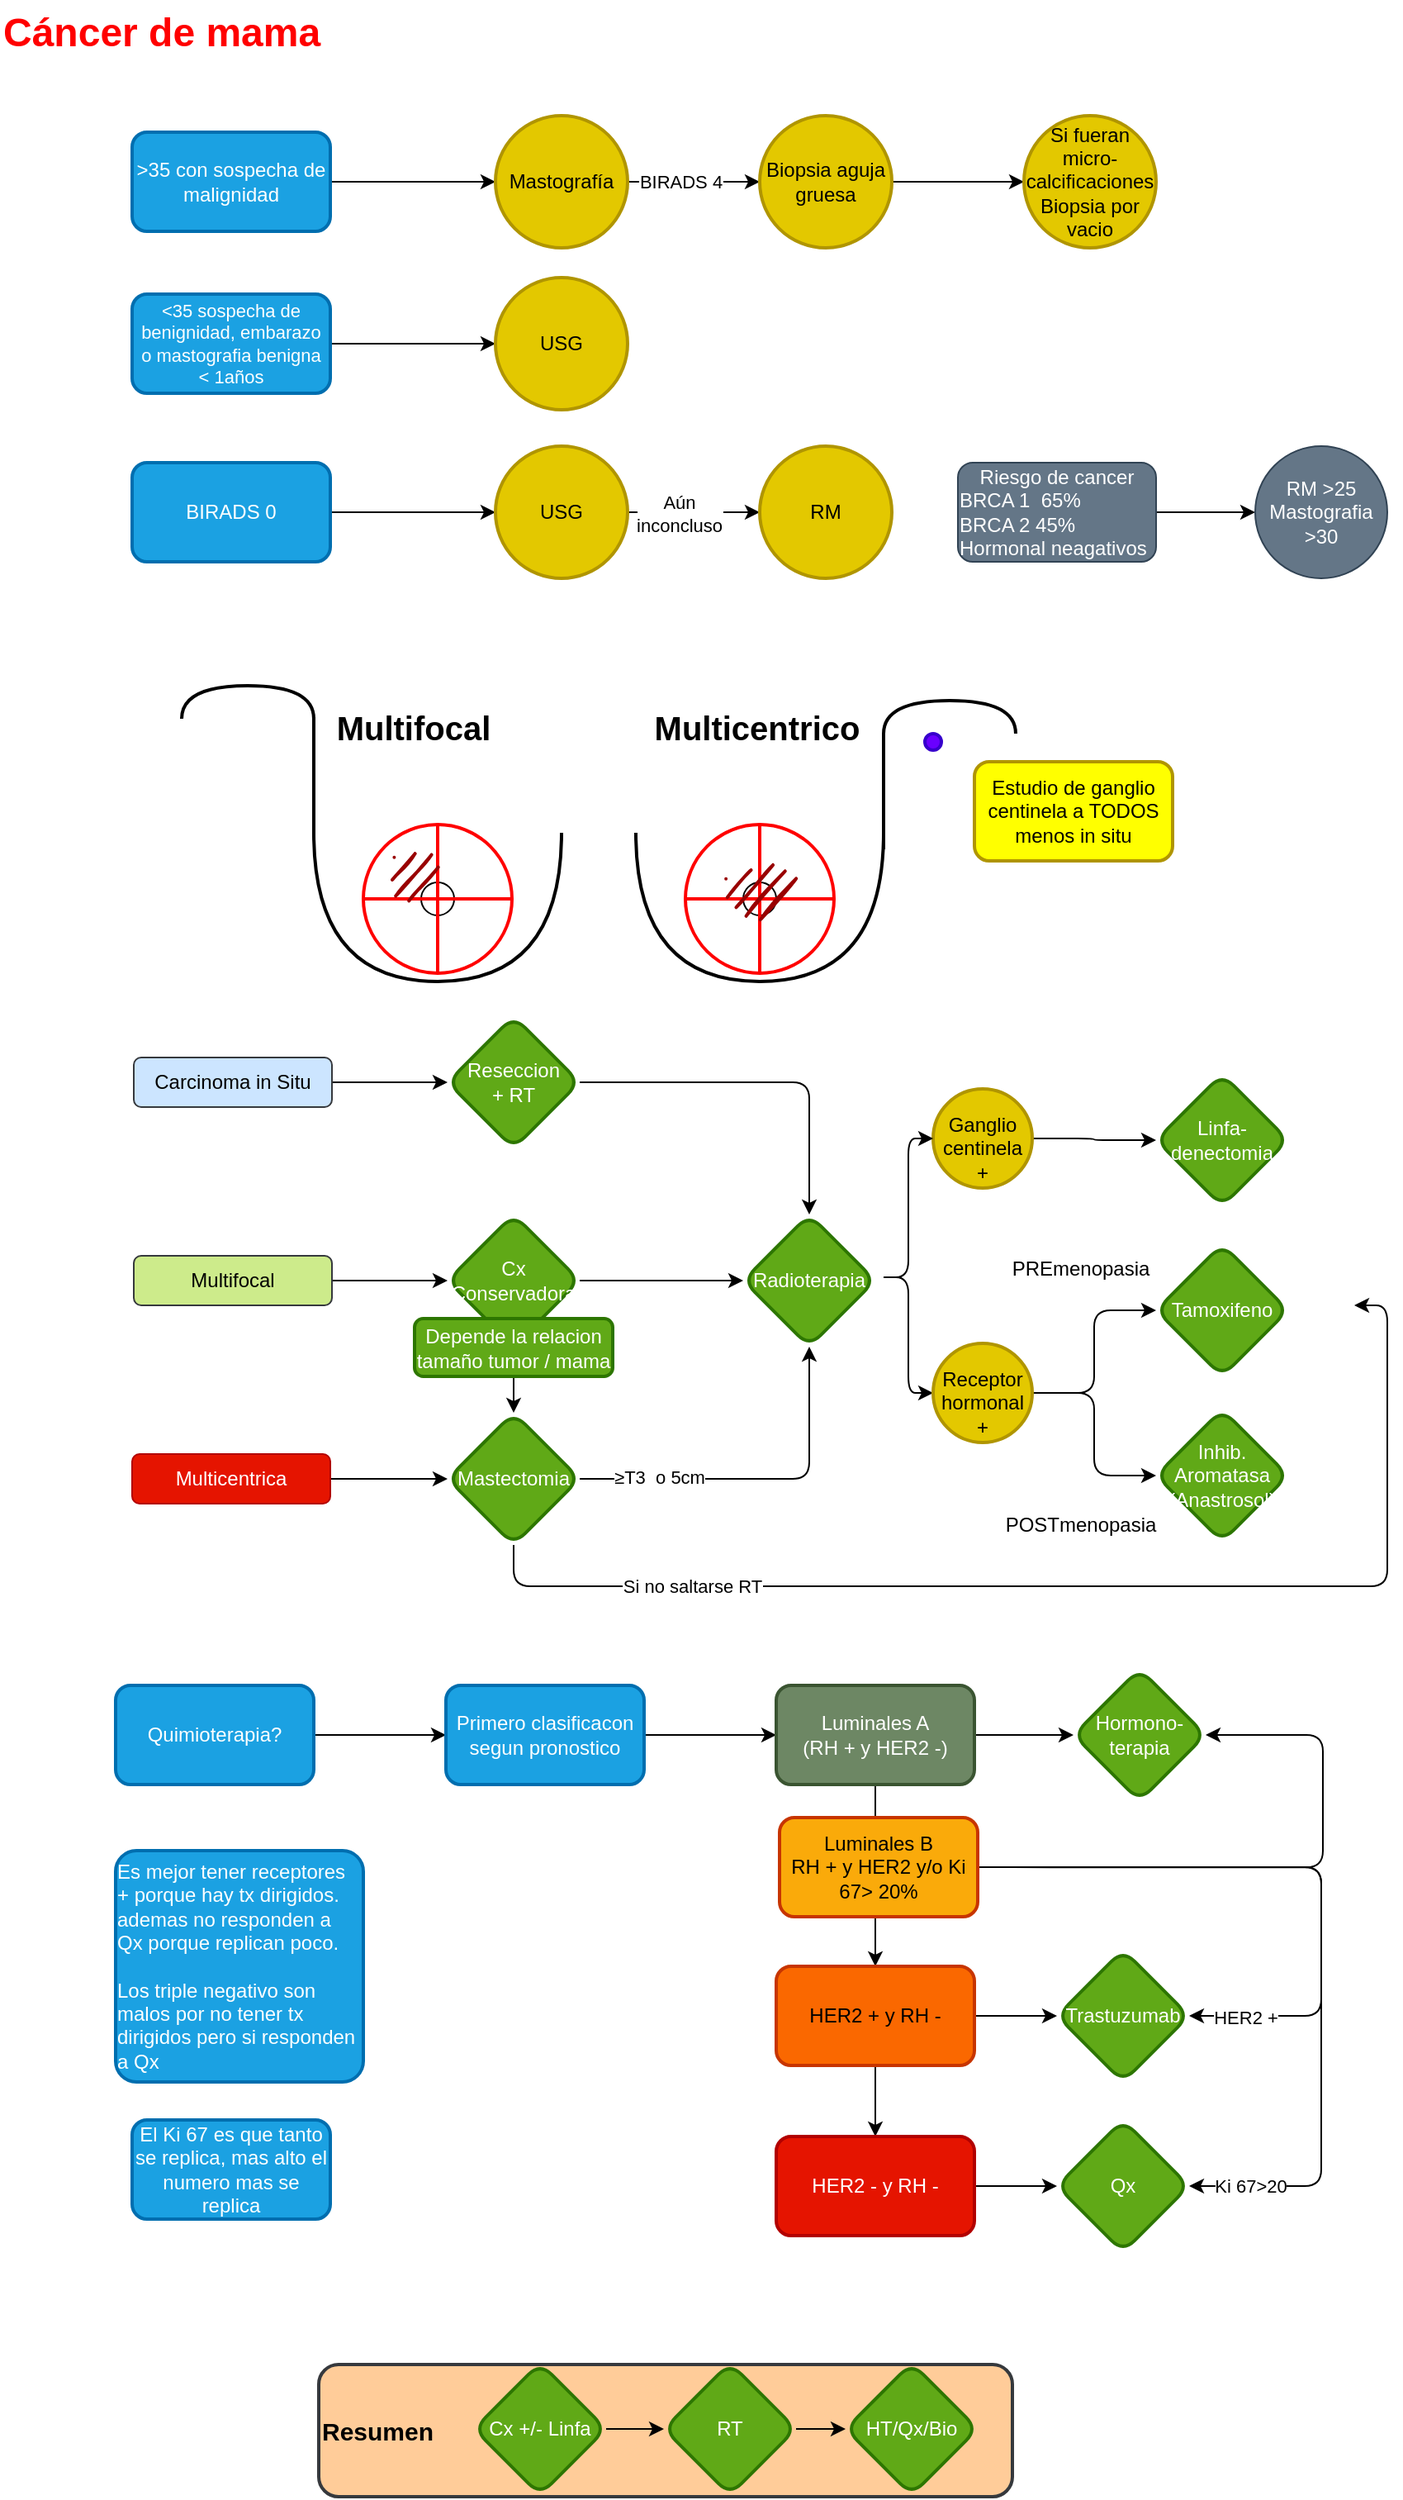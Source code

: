 <mxfile version="21.5.0" type="github">
  <diagram name="Página-1" id="x1ECHJm3GgScoIIS8FfD">
    <mxGraphModel dx="1158" dy="745" grid="1" gridSize="10" guides="1" tooltips="1" connect="1" arrows="1" fold="1" page="1" pageScale="1" pageWidth="850" pageHeight="1100" math="0" shadow="0">
      <root>
        <mxCell id="0" />
        <mxCell id="1" parent="0" />
        <mxCell id="3IjL7LeWgJH9LYlmYb9x-1" value="Cáncer de mama" style="text;strokeColor=none;fillColor=none;html=1;fontSize=24;fontStyle=1;verticalAlign=middle;align=left;fontColor=#FF0000;" vertex="1" parent="1">
          <mxGeometry width="160" height="40" as="geometry" />
        </mxCell>
        <mxCell id="3IjL7LeWgJH9LYlmYb9x-4" value="" style="edgeStyle=orthogonalEdgeStyle;rounded=0;orthogonalLoop=1;jettySize=auto;html=1;" edge="1" parent="1" source="3IjL7LeWgJH9LYlmYb9x-2" target="3IjL7LeWgJH9LYlmYb9x-3">
          <mxGeometry relative="1" as="geometry" />
        </mxCell>
        <mxCell id="3IjL7LeWgJH9LYlmYb9x-2" value="&amp;gt;35 con sospecha de malignidad" style="rounded=1;whiteSpace=wrap;html=1;fillColor=#1ba1e2;fontColor=#ffffff;strokeColor=#006EAF;strokeWidth=2;" vertex="1" parent="1">
          <mxGeometry x="80" y="80" width="120" height="60" as="geometry" />
        </mxCell>
        <mxCell id="3IjL7LeWgJH9LYlmYb9x-6" value="" style="edgeStyle=orthogonalEdgeStyle;rounded=0;orthogonalLoop=1;jettySize=auto;html=1;" edge="1" parent="1" source="3IjL7LeWgJH9LYlmYb9x-3" target="3IjL7LeWgJH9LYlmYb9x-5">
          <mxGeometry relative="1" as="geometry" />
        </mxCell>
        <mxCell id="3IjL7LeWgJH9LYlmYb9x-7" value="BIRADS 4" style="edgeLabel;html=1;align=center;verticalAlign=middle;resizable=0;points=[];" vertex="1" connectable="0" parent="3IjL7LeWgJH9LYlmYb9x-6">
          <mxGeometry x="-0.2" relative="1" as="geometry">
            <mxPoint as="offset" />
          </mxGeometry>
        </mxCell>
        <mxCell id="3IjL7LeWgJH9LYlmYb9x-3" value="Mastografía" style="ellipse;whiteSpace=wrap;html=1;rounded=1;fillColor=#e3c800;fontColor=#000000;strokeColor=#B09500;strokeWidth=2;" vertex="1" parent="1">
          <mxGeometry x="300" y="70" width="80" height="80" as="geometry" />
        </mxCell>
        <mxCell id="3IjL7LeWgJH9LYlmYb9x-47" value="" style="edgeStyle=orthogonalEdgeStyle;rounded=0;orthogonalLoop=1;jettySize=auto;html=1;" edge="1" parent="1" source="3IjL7LeWgJH9LYlmYb9x-5" target="3IjL7LeWgJH9LYlmYb9x-46">
          <mxGeometry relative="1" as="geometry" />
        </mxCell>
        <mxCell id="3IjL7LeWgJH9LYlmYb9x-5" value="Biopsia aguja gruesa" style="ellipse;whiteSpace=wrap;html=1;rounded=1;fillColor=#e3c800;fontColor=#000000;strokeColor=#B09500;strokeWidth=2;" vertex="1" parent="1">
          <mxGeometry x="460" y="70" width="80" height="80" as="geometry" />
        </mxCell>
        <mxCell id="3IjL7LeWgJH9LYlmYb9x-11" value="" style="edgeStyle=orthogonalEdgeStyle;rounded=0;orthogonalLoop=1;jettySize=auto;html=1;" edge="1" parent="1" source="3IjL7LeWgJH9LYlmYb9x-8" target="3IjL7LeWgJH9LYlmYb9x-10">
          <mxGeometry relative="1" as="geometry" />
        </mxCell>
        <mxCell id="3IjL7LeWgJH9LYlmYb9x-8" value="&amp;lt;35 sospecha de benignidad, embarazo o mastografia benigna &amp;lt; 1años" style="whiteSpace=wrap;html=1;rounded=1;fontSize=11;fillColor=#1ba1e2;fontColor=#ffffff;strokeColor=#006EAF;strokeWidth=2;" vertex="1" parent="1">
          <mxGeometry x="80" y="178" width="120" height="60" as="geometry" />
        </mxCell>
        <mxCell id="3IjL7LeWgJH9LYlmYb9x-10" value="USG" style="ellipse;whiteSpace=wrap;html=1;rounded=1;fillColor=#e3c800;fontColor=#000000;strokeColor=#B09500;strokeWidth=2;" vertex="1" parent="1">
          <mxGeometry x="300" y="168" width="80" height="80" as="geometry" />
        </mxCell>
        <mxCell id="3IjL7LeWgJH9LYlmYb9x-12" value="" style="edgeStyle=orthogonalEdgeStyle;rounded=0;orthogonalLoop=1;jettySize=auto;html=1;" edge="1" parent="1" source="3IjL7LeWgJH9LYlmYb9x-13" target="3IjL7LeWgJH9LYlmYb9x-14">
          <mxGeometry relative="1" as="geometry" />
        </mxCell>
        <mxCell id="3IjL7LeWgJH9LYlmYb9x-13" value="BIRADS 0" style="whiteSpace=wrap;html=1;rounded=1;fillColor=#1ba1e2;fontColor=#ffffff;strokeColor=#006EAF;strokeWidth=2;" vertex="1" parent="1">
          <mxGeometry x="80" y="280" width="120" height="60" as="geometry" />
        </mxCell>
        <mxCell id="3IjL7LeWgJH9LYlmYb9x-16" value="" style="edgeStyle=orthogonalEdgeStyle;rounded=0;orthogonalLoop=1;jettySize=auto;html=1;" edge="1" parent="1" source="3IjL7LeWgJH9LYlmYb9x-14" target="3IjL7LeWgJH9LYlmYb9x-15">
          <mxGeometry relative="1" as="geometry" />
        </mxCell>
        <mxCell id="3IjL7LeWgJH9LYlmYb9x-17" value="Aún &lt;br&gt;inconcluso" style="edgeLabel;html=1;align=center;verticalAlign=middle;resizable=0;points=[];" vertex="1" connectable="0" parent="3IjL7LeWgJH9LYlmYb9x-16">
          <mxGeometry x="-0.225" y="-1" relative="1" as="geometry">
            <mxPoint as="offset" />
          </mxGeometry>
        </mxCell>
        <mxCell id="3IjL7LeWgJH9LYlmYb9x-14" value="USG" style="ellipse;whiteSpace=wrap;html=1;rounded=1;fillColor=#e3c800;fontColor=#000000;strokeColor=#B09500;strokeWidth=2;" vertex="1" parent="1">
          <mxGeometry x="300" y="270" width="80" height="80" as="geometry" />
        </mxCell>
        <mxCell id="3IjL7LeWgJH9LYlmYb9x-15" value="RM" style="ellipse;whiteSpace=wrap;html=1;rounded=1;fillColor=#e3c800;fontColor=#000000;strokeColor=#B09500;strokeWidth=2;" vertex="1" parent="1">
          <mxGeometry x="460" y="270" width="80" height="80" as="geometry" />
        </mxCell>
        <mxCell id="3IjL7LeWgJH9LYlmYb9x-117" value="" style="edgeStyle=orthogonalEdgeStyle;rounded=0;orthogonalLoop=1;jettySize=auto;html=1;" edge="1" parent="1" source="3IjL7LeWgJH9LYlmYb9x-18" target="3IjL7LeWgJH9LYlmYb9x-116">
          <mxGeometry relative="1" as="geometry" />
        </mxCell>
        <mxCell id="3IjL7LeWgJH9LYlmYb9x-18" value="Riesgo de cancer&lt;br&gt;&lt;div align=&quot;left&quot;&gt;BRCA 1&amp;nbsp; 65%&lt;br&gt;BRCA 2 45%&amp;nbsp;&amp;nbsp;&amp;nbsp; Hormonal neagativos&lt;/div&gt;" style="rounded=1;whiteSpace=wrap;html=1;fillColor=#647687;fontColor=#ffffff;strokeColor=#314354;" vertex="1" parent="1">
          <mxGeometry x="580" y="280" width="120" height="60" as="geometry" />
        </mxCell>
        <mxCell id="3IjL7LeWgJH9LYlmYb9x-50" value="" style="edgeStyle=orthogonalEdgeStyle;rounded=0;orthogonalLoop=1;jettySize=auto;html=1;" edge="1" parent="1" source="3IjL7LeWgJH9LYlmYb9x-22" target="3IjL7LeWgJH9LYlmYb9x-49">
          <mxGeometry relative="1" as="geometry" />
        </mxCell>
        <mxCell id="3IjL7LeWgJH9LYlmYb9x-22" value="Carcinoma in Situ" style="rounded=1;whiteSpace=wrap;html=1;fillColor=#cce5ff;strokeColor=#36393d;" vertex="1" parent="1">
          <mxGeometry x="81" y="640" width="120" height="30" as="geometry" />
        </mxCell>
        <mxCell id="3IjL7LeWgJH9LYlmYb9x-23" value="" style="shape=requiredInterface;html=1;verticalLabelPosition=bottom;sketch=0;direction=south;strokeWidth=2;" vertex="1" parent="1">
          <mxGeometry x="190" y="504" width="150" height="90" as="geometry" />
        </mxCell>
        <mxCell id="3IjL7LeWgJH9LYlmYb9x-24" value="" style="shape=requiredInterface;html=1;verticalLabelPosition=bottom;sketch=0;direction=north;strokeWidth=2;" vertex="1" parent="1">
          <mxGeometry x="110" y="415" width="80" height="20" as="geometry" />
        </mxCell>
        <mxCell id="3IjL7LeWgJH9LYlmYb9x-26" value="" style="endArrow=none;html=1;rounded=0;strokeWidth=2;" edge="1" parent="1">
          <mxGeometry width="50" height="50" relative="1" as="geometry">
            <mxPoint x="190" y="504" as="sourcePoint" />
            <mxPoint x="190" y="434" as="targetPoint" />
          </mxGeometry>
        </mxCell>
        <mxCell id="3IjL7LeWgJH9LYlmYb9x-31" value="" style="ellipse;whiteSpace=wrap;html=1;aspect=fixed;" vertex="1" parent="1">
          <mxGeometry x="255" y="534" width="20" height="20" as="geometry" />
        </mxCell>
        <mxCell id="3IjL7LeWgJH9LYlmYb9x-32" value="" style="shape=orEllipse;perimeter=ellipsePerimeter;whiteSpace=wrap;html=1;backgroundOutline=1;fillColor=none;strokeWidth=2;strokeColor=#FF0000;" vertex="1" parent="1">
          <mxGeometry x="220" y="499" width="90" height="90" as="geometry" />
        </mxCell>
        <mxCell id="3IjL7LeWgJH9LYlmYb9x-33" value="" style="shape=requiredInterface;html=1;verticalLabelPosition=bottom;sketch=0;direction=south;strokeWidth=2;" vertex="1" parent="1">
          <mxGeometry x="385" y="504" width="150" height="90" as="geometry" />
        </mxCell>
        <mxCell id="3IjL7LeWgJH9LYlmYb9x-34" value="" style="shape=requiredInterface;html=1;verticalLabelPosition=bottom;sketch=0;direction=north;strokeWidth=2;" vertex="1" parent="1">
          <mxGeometry x="535" y="424" width="80" height="20" as="geometry" />
        </mxCell>
        <mxCell id="3IjL7LeWgJH9LYlmYb9x-35" value="" style="endArrow=none;html=1;rounded=0;strokeWidth=2;" edge="1" parent="1">
          <mxGeometry width="50" height="50" relative="1" as="geometry">
            <mxPoint x="535" y="514" as="sourcePoint" />
            <mxPoint x="535" y="444" as="targetPoint" />
          </mxGeometry>
        </mxCell>
        <mxCell id="3IjL7LeWgJH9LYlmYb9x-36" value="" style="ellipse;whiteSpace=wrap;html=1;aspect=fixed;" vertex="1" parent="1">
          <mxGeometry x="450" y="534" width="20" height="20" as="geometry" />
        </mxCell>
        <mxCell id="3IjL7LeWgJH9LYlmYb9x-37" value="" style="shape=orEllipse;perimeter=ellipsePerimeter;whiteSpace=wrap;html=1;backgroundOutline=1;fillColor=none;strokeWidth=2;strokeColor=#FF0000;" vertex="1" parent="1">
          <mxGeometry x="415" y="499" width="90" height="90" as="geometry" />
        </mxCell>
        <mxCell id="3IjL7LeWgJH9LYlmYb9x-43" value="" style="ellipse;whiteSpace=wrap;html=1;aspect=fixed;fillColor=#6a00ff;strokeColor=#3700CC;fontColor=#ffffff;strokeWidth=2;" vertex="1" parent="1">
          <mxGeometry x="560" y="444" width="10" height="10" as="geometry" />
        </mxCell>
        <mxCell id="3IjL7LeWgJH9LYlmYb9x-44" value="Multifocal" style="text;strokeColor=none;fillColor=none;html=1;fontSize=20;fontStyle=1;verticalAlign=middle;align=center;" vertex="1" parent="1">
          <mxGeometry x="200" y="420" width="100" height="40" as="geometry" />
        </mxCell>
        <mxCell id="3IjL7LeWgJH9LYlmYb9x-45" value="Multicentrico" style="text;strokeColor=none;fillColor=none;html=1;fontSize=20;fontStyle=1;verticalAlign=middle;align=center;" vertex="1" parent="1">
          <mxGeometry x="408" y="420" width="100" height="40" as="geometry" />
        </mxCell>
        <mxCell id="3IjL7LeWgJH9LYlmYb9x-46" value="Si fueran micro-calcificaciones Biopsia por vacio" style="ellipse;whiteSpace=wrap;html=1;rounded=1;fillColor=#e3c800;fontColor=#000000;strokeColor=#B09500;strokeWidth=2;" vertex="1" parent="1">
          <mxGeometry x="620" y="70" width="80" height="80" as="geometry" />
        </mxCell>
        <mxCell id="3IjL7LeWgJH9LYlmYb9x-114" style="edgeStyle=orthogonalEdgeStyle;rounded=1;orthogonalLoop=1;jettySize=auto;html=1;" edge="1" parent="1" source="3IjL7LeWgJH9LYlmYb9x-49" target="3IjL7LeWgJH9LYlmYb9x-62">
          <mxGeometry relative="1" as="geometry" />
        </mxCell>
        <mxCell id="3IjL7LeWgJH9LYlmYb9x-49" value="Reseccion&lt;br&gt;+ RT" style="rhombus;whiteSpace=wrap;html=1;rounded=1;fillColor=#60a917;fontColor=#ffffff;strokeColor=#2D7600;strokeWidth=2;" vertex="1" parent="1">
          <mxGeometry x="271" y="615" width="80" height="80" as="geometry" />
        </mxCell>
        <mxCell id="3IjL7LeWgJH9LYlmYb9x-56" value="" style="edgeStyle=orthogonalEdgeStyle;rounded=0;orthogonalLoop=1;jettySize=auto;html=1;" edge="1" parent="1" source="3IjL7LeWgJH9LYlmYb9x-51" target="3IjL7LeWgJH9LYlmYb9x-55">
          <mxGeometry relative="1" as="geometry" />
        </mxCell>
        <mxCell id="3IjL7LeWgJH9LYlmYb9x-51" value="Multifocal" style="rounded=1;whiteSpace=wrap;html=1;fillColor=#cdeb8b;strokeColor=#36393d;" vertex="1" parent="1">
          <mxGeometry x="81" y="760" width="120" height="30" as="geometry" />
        </mxCell>
        <mxCell id="3IjL7LeWgJH9LYlmYb9x-52" value="" style="ellipse;whiteSpace=wrap;html=1;strokeWidth=0;fillWeight=2;hachureGap=8;fillColor=#990000;fillStyle=dots;sketch=1;strokeColor=none;" vertex="1" parent="1">
          <mxGeometry x="235" y="512" width="30" height="34" as="geometry" />
        </mxCell>
        <mxCell id="3IjL7LeWgJH9LYlmYb9x-53" value="" style="ellipse;whiteSpace=wrap;html=1;strokeWidth=0;fillWeight=2;hachureGap=8;fillColor=#990000;fillStyle=dots;sketch=1;strokeColor=none;" vertex="1" parent="1">
          <mxGeometry x="437.5" y="521" width="45" height="33" as="geometry" />
        </mxCell>
        <mxCell id="3IjL7LeWgJH9LYlmYb9x-54" value="Estudio de ganglio centinela a TODOS menos in situ" style="rounded=1;whiteSpace=wrap;html=1;fillColor=#FFFF00;fontColor=#000000;strokeColor=#B09500;strokeWidth=2;" vertex="1" parent="1">
          <mxGeometry x="590" y="461" width="120" height="60" as="geometry" />
        </mxCell>
        <mxCell id="3IjL7LeWgJH9LYlmYb9x-65" value="" style="orthogonalLoop=1;jettySize=auto;html=1;edgeStyle=elbowEdgeStyle;rounded=1;" edge="1" parent="1" source="3IjL7LeWgJH9LYlmYb9x-55" target="3IjL7LeWgJH9LYlmYb9x-62">
          <mxGeometry relative="1" as="geometry" />
        </mxCell>
        <mxCell id="3IjL7LeWgJH9LYlmYb9x-55" value="Cx Conservadora" style="rhombus;whiteSpace=wrap;html=1;rounded=1;fillColor=#60a917;fontColor=#ffffff;strokeColor=#2D7600;strokeWidth=2;" vertex="1" parent="1">
          <mxGeometry x="271" y="735" width="80" height="80" as="geometry" />
        </mxCell>
        <mxCell id="3IjL7LeWgJH9LYlmYb9x-57" value="" style="edgeStyle=orthogonalEdgeStyle;rounded=0;orthogonalLoop=1;jettySize=auto;html=1;" edge="1" parent="1" source="3IjL7LeWgJH9LYlmYb9x-58" target="3IjL7LeWgJH9LYlmYb9x-59">
          <mxGeometry relative="1" as="geometry" />
        </mxCell>
        <mxCell id="3IjL7LeWgJH9LYlmYb9x-58" value="Multicentrica" style="rounded=1;whiteSpace=wrap;html=1;fillColor=#e51400;fontColor=#ffffff;strokeColor=#B20000;" vertex="1" parent="1">
          <mxGeometry x="80" y="880" width="120" height="30" as="geometry" />
        </mxCell>
        <mxCell id="3IjL7LeWgJH9LYlmYb9x-63" value="" style="orthogonalLoop=1;jettySize=auto;html=1;edgeStyle=elbowEdgeStyle;rounded=1;entryX=0.5;entryY=1;entryDx=0;entryDy=0;" edge="1" parent="1" source="3IjL7LeWgJH9LYlmYb9x-59" target="3IjL7LeWgJH9LYlmYb9x-62">
          <mxGeometry relative="1" as="geometry">
            <Array as="points">
              <mxPoint x="490" y="895" />
            </Array>
          </mxGeometry>
        </mxCell>
        <mxCell id="3IjL7LeWgJH9LYlmYb9x-79" value="≥T3&amp;nbsp; o 5cm" style="edgeLabel;html=1;align=center;verticalAlign=middle;resizable=0;points=[];" vertex="1" connectable="0" parent="3IjL7LeWgJH9LYlmYb9x-63">
          <mxGeometry x="-0.581" y="-1" relative="1" as="geometry">
            <mxPoint x="2" y="-2" as="offset" />
          </mxGeometry>
        </mxCell>
        <mxCell id="3IjL7LeWgJH9LYlmYb9x-77" style="edgeStyle=orthogonalEdgeStyle;rounded=1;orthogonalLoop=1;jettySize=auto;html=1;" edge="1" parent="1" source="3IjL7LeWgJH9LYlmYb9x-59">
          <mxGeometry relative="1" as="geometry">
            <mxPoint x="820" y="790" as="targetPoint" />
            <Array as="points">
              <mxPoint x="311" y="960" />
              <mxPoint x="840" y="960" />
            </Array>
          </mxGeometry>
        </mxCell>
        <mxCell id="3IjL7LeWgJH9LYlmYb9x-80" value="Si no saltarse RT" style="edgeLabel;html=1;align=center;verticalAlign=middle;resizable=0;points=[];" vertex="1" connectable="0" parent="3IjL7LeWgJH9LYlmYb9x-77">
          <mxGeometry x="-0.64" y="-2" relative="1" as="geometry">
            <mxPoint x="-1" y="-2" as="offset" />
          </mxGeometry>
        </mxCell>
        <mxCell id="3IjL7LeWgJH9LYlmYb9x-59" value="Mastectomia" style="rhombus;whiteSpace=wrap;html=1;rounded=1;fillColor=#60a917;fontColor=#ffffff;strokeColor=#2D7600;strokeWidth=2;" vertex="1" parent="1">
          <mxGeometry x="271" y="855" width="80" height="80" as="geometry" />
        </mxCell>
        <mxCell id="3IjL7LeWgJH9LYlmYb9x-115" style="edgeStyle=orthogonalEdgeStyle;rounded=0;orthogonalLoop=1;jettySize=auto;html=1;entryX=0.5;entryY=0;entryDx=0;entryDy=0;" edge="1" parent="1" source="3IjL7LeWgJH9LYlmYb9x-60" target="3IjL7LeWgJH9LYlmYb9x-59">
          <mxGeometry relative="1" as="geometry" />
        </mxCell>
        <mxCell id="3IjL7LeWgJH9LYlmYb9x-60" value="Depende la relacion tamaño tumor / mama" style="rounded=1;whiteSpace=wrap;html=1;fillColor=#60a917;fontColor=#ffffff;strokeColor=#2D7600;strokeWidth=2;" vertex="1" parent="1">
          <mxGeometry x="251" y="798" width="120" height="35" as="geometry" />
        </mxCell>
        <mxCell id="3IjL7LeWgJH9LYlmYb9x-68" value="" style="edgeStyle=elbowEdgeStyle;orthogonalLoop=1;jettySize=auto;html=1;" edge="1" parent="1" source="3IjL7LeWgJH9LYlmYb9x-61" target="3IjL7LeWgJH9LYlmYb9x-67">
          <mxGeometry relative="1" as="geometry" />
        </mxCell>
        <mxCell id="3IjL7LeWgJH9LYlmYb9x-61" value="Ganglio centinela +" style="ellipse;whiteSpace=wrap;html=1;aspect=fixed;verticalAlign=bottom;fillColor=#e3c800;fontColor=#000000;strokeColor=#B09500;strokeWidth=2;" vertex="1" parent="1">
          <mxGeometry x="565" y="659" width="60" height="60" as="geometry" />
        </mxCell>
        <mxCell id="3IjL7LeWgJH9LYlmYb9x-64" value="" style="edgeStyle=elbowEdgeStyle;orthogonalLoop=1;jettySize=auto;html=1;" edge="1" parent="1" target="3IjL7LeWgJH9LYlmYb9x-61">
          <mxGeometry relative="1" as="geometry">
            <mxPoint x="535" y="773" as="sourcePoint" />
          </mxGeometry>
        </mxCell>
        <mxCell id="3IjL7LeWgJH9LYlmYb9x-70" value="" style="edgeStyle=elbowEdgeStyle;orthogonalLoop=1;jettySize=auto;html=1;" edge="1" parent="1" target="3IjL7LeWgJH9LYlmYb9x-69">
          <mxGeometry relative="1" as="geometry">
            <mxPoint x="535" y="773" as="sourcePoint" />
          </mxGeometry>
        </mxCell>
        <mxCell id="3IjL7LeWgJH9LYlmYb9x-62" value="Radioterapia" style="rhombus;whiteSpace=wrap;html=1;rounded=1;fillColor=#60a917;fontColor=#ffffff;strokeColor=#2D7600;strokeWidth=2;" vertex="1" parent="1">
          <mxGeometry x="450" y="735" width="80" height="80" as="geometry" />
        </mxCell>
        <mxCell id="3IjL7LeWgJH9LYlmYb9x-67" value="Linfa-denectomia " style="rhombus;whiteSpace=wrap;html=1;rounded=1;fillColor=#60a917;fontColor=#ffffff;strokeColor=#2D7600;strokeWidth=2;" vertex="1" parent="1">
          <mxGeometry x="700" y="650" width="80" height="80" as="geometry" />
        </mxCell>
        <mxCell id="3IjL7LeWgJH9LYlmYb9x-72" value="" style="edgeStyle=elbowEdgeStyle;orthogonalLoop=1;jettySize=auto;html=1;" edge="1" parent="1" source="3IjL7LeWgJH9LYlmYb9x-69" target="3IjL7LeWgJH9LYlmYb9x-71">
          <mxGeometry relative="1" as="geometry" />
        </mxCell>
        <mxCell id="3IjL7LeWgJH9LYlmYb9x-74" value="" style="edgeStyle=elbowEdgeStyle;orthogonalLoop=1;jettySize=auto;html=1;" edge="1" parent="1" source="3IjL7LeWgJH9LYlmYb9x-69" target="3IjL7LeWgJH9LYlmYb9x-73">
          <mxGeometry relative="1" as="geometry" />
        </mxCell>
        <mxCell id="3IjL7LeWgJH9LYlmYb9x-69" value="Receptor hormonal +" style="ellipse;whiteSpace=wrap;html=1;rounded=1;verticalAlign=bottom;fillColor=#e3c800;fontColor=#000000;strokeColor=#B09500;strokeWidth=2;" vertex="1" parent="1">
          <mxGeometry x="565" y="813" width="60" height="60" as="geometry" />
        </mxCell>
        <mxCell id="3IjL7LeWgJH9LYlmYb9x-71" value="Tamoxifeno" style="rhombus;whiteSpace=wrap;html=1;rounded=1;fillColor=#60a917;fontColor=#ffffff;strokeColor=#2D7600;strokeWidth=2;" vertex="1" parent="1">
          <mxGeometry x="700" y="753" width="80" height="80" as="geometry" />
        </mxCell>
        <mxCell id="3IjL7LeWgJH9LYlmYb9x-73" value="Inhib. Aromatasa (Anastrosol)" style="rhombus;whiteSpace=wrap;html=1;rounded=1;fillColor=#60a917;fontColor=#ffffff;strokeColor=#2D7600;strokeWidth=2;" vertex="1" parent="1">
          <mxGeometry x="700" y="853" width="80" height="80" as="geometry" />
        </mxCell>
        <mxCell id="3IjL7LeWgJH9LYlmYb9x-75" value="PREmenopasia" style="text;html=1;align=center;verticalAlign=middle;resizable=0;points=[];autosize=1;strokeColor=none;fillColor=none;" vertex="1" parent="1">
          <mxGeometry x="599" y="753" width="110" height="30" as="geometry" />
        </mxCell>
        <mxCell id="3IjL7LeWgJH9LYlmYb9x-76" value="POSTmenopasia" style="text;html=1;align=center;verticalAlign=middle;resizable=0;points=[];autosize=1;strokeColor=none;fillColor=none;" vertex="1" parent="1">
          <mxGeometry x="599" y="908" width="110" height="30" as="geometry" />
        </mxCell>
        <mxCell id="3IjL7LeWgJH9LYlmYb9x-84" value="" style="edgeStyle=orthogonalEdgeStyle;rounded=0;orthogonalLoop=1;jettySize=auto;html=1;" edge="1" parent="1" source="3IjL7LeWgJH9LYlmYb9x-82" target="3IjL7LeWgJH9LYlmYb9x-83">
          <mxGeometry relative="1" as="geometry" />
        </mxCell>
        <mxCell id="3IjL7LeWgJH9LYlmYb9x-82" value="Quimioterapia?" style="rounded=1;whiteSpace=wrap;html=1;fillColor=#1ba1e2;fontColor=#ffffff;strokeColor=#006EAF;strokeWidth=2;" vertex="1" parent="1">
          <mxGeometry x="70" y="1020" width="120" height="60" as="geometry" />
        </mxCell>
        <mxCell id="3IjL7LeWgJH9LYlmYb9x-86" value="" style="edgeStyle=orthogonalEdgeStyle;rounded=0;orthogonalLoop=1;jettySize=auto;html=1;" edge="1" parent="1" source="3IjL7LeWgJH9LYlmYb9x-83" target="3IjL7LeWgJH9LYlmYb9x-85">
          <mxGeometry relative="1" as="geometry" />
        </mxCell>
        <mxCell id="3IjL7LeWgJH9LYlmYb9x-83" value="Primero clasificacon segun pronostico" style="whiteSpace=wrap;html=1;rounded=1;fillColor=#1ba1e2;fontColor=#ffffff;strokeColor=#006EAF;strokeWidth=2;" vertex="1" parent="1">
          <mxGeometry x="270" y="1020" width="120" height="60" as="geometry" />
        </mxCell>
        <mxCell id="3IjL7LeWgJH9LYlmYb9x-88" value="" style="edgeStyle=orthogonalEdgeStyle;rounded=0;orthogonalLoop=1;jettySize=auto;html=1;" edge="1" parent="1" source="3IjL7LeWgJH9LYlmYb9x-85" target="3IjL7LeWgJH9LYlmYb9x-87">
          <mxGeometry relative="1" as="geometry" />
        </mxCell>
        <mxCell id="3IjL7LeWgJH9LYlmYb9x-100" value="" style="edgeStyle=orthogonalEdgeStyle;rounded=0;orthogonalLoop=1;jettySize=auto;html=1;" edge="1" parent="1" source="3IjL7LeWgJH9LYlmYb9x-85" target="3IjL7LeWgJH9LYlmYb9x-99">
          <mxGeometry relative="1" as="geometry" />
        </mxCell>
        <mxCell id="3IjL7LeWgJH9LYlmYb9x-85" value="Luminales A&lt;br&gt;(RH + y HER2 -)" style="whiteSpace=wrap;html=1;rounded=1;fillColor=#6d8764;fontColor=#ffffff;strokeColor=#3A5431;strokeWidth=2;" vertex="1" parent="1">
          <mxGeometry x="470" y="1020" width="120" height="60" as="geometry" />
        </mxCell>
        <mxCell id="3IjL7LeWgJH9LYlmYb9x-90" value="" style="edgeStyle=orthogonalEdgeStyle;rounded=0;orthogonalLoop=1;jettySize=auto;html=1;" edge="1" parent="1" source="3IjL7LeWgJH9LYlmYb9x-87" target="3IjL7LeWgJH9LYlmYb9x-89">
          <mxGeometry relative="1" as="geometry" />
        </mxCell>
        <mxCell id="3IjL7LeWgJH9LYlmYb9x-93" value="" style="edgeStyle=orthogonalEdgeStyle;rounded=0;orthogonalLoop=1;jettySize=auto;html=1;" edge="1" parent="1" source="3IjL7LeWgJH9LYlmYb9x-87" target="3IjL7LeWgJH9LYlmYb9x-92">
          <mxGeometry relative="1" as="geometry" />
        </mxCell>
        <mxCell id="3IjL7LeWgJH9LYlmYb9x-87" value="HER2 + y RH -" style="whiteSpace=wrap;html=1;rounded=1;fillColor=#fa6800;fontColor=#000000;strokeColor=#C73500;strokeWidth=2;" vertex="1" parent="1">
          <mxGeometry x="470" y="1190" width="120" height="60" as="geometry" />
        </mxCell>
        <mxCell id="3IjL7LeWgJH9LYlmYb9x-95" value="" style="edgeStyle=orthogonalEdgeStyle;rounded=0;orthogonalLoop=1;jettySize=auto;html=1;" edge="1" parent="1" source="3IjL7LeWgJH9LYlmYb9x-89" target="3IjL7LeWgJH9LYlmYb9x-94">
          <mxGeometry relative="1" as="geometry" />
        </mxCell>
        <mxCell id="3IjL7LeWgJH9LYlmYb9x-89" value="HER2 - y RH -" style="whiteSpace=wrap;html=1;rounded=1;fillColor=#e51400;fontColor=#ffffff;strokeColor=#B20000;strokeWidth=2;" vertex="1" parent="1">
          <mxGeometry x="470" y="1293" width="120" height="60" as="geometry" />
        </mxCell>
        <mxCell id="3IjL7LeWgJH9LYlmYb9x-91" value="&lt;div align=&quot;left&quot;&gt;Es mejor tener receptores + porque hay tx dirigidos. ademas no responden a Qx porque replican poco. &lt;br&gt;&lt;/div&gt;&lt;div align=&quot;left&quot;&gt;&lt;br&gt;&lt;/div&gt;&lt;div align=&quot;left&quot;&gt;Los triple negativo son malos por no tener tx dirigidos pero si responden a Qx&lt;/div&gt;" style="rounded=1;whiteSpace=wrap;html=1;align=center;arcSize=9;fillColor=#1ba1e2;fontColor=#ffffff;strokeColor=#006EAF;strokeWidth=2;" vertex="1" parent="1">
          <mxGeometry x="70" y="1120" width="150" height="140" as="geometry" />
        </mxCell>
        <mxCell id="3IjL7LeWgJH9LYlmYb9x-92" value="Trastuzumab" style="rhombus;whiteSpace=wrap;html=1;rounded=1;strokeWidth=2;fillColor=#60a917;fontColor=#ffffff;strokeColor=#2D7600;" vertex="1" parent="1">
          <mxGeometry x="640" y="1180" width="80" height="80" as="geometry" />
        </mxCell>
        <mxCell id="3IjL7LeWgJH9LYlmYb9x-94" value="Qx" style="rhombus;whiteSpace=wrap;html=1;rounded=1;strokeWidth=2;fillColor=#60a917;fontColor=#ffffff;strokeColor=#2D7600;" vertex="1" parent="1">
          <mxGeometry x="640" y="1283" width="80" height="80" as="geometry" />
        </mxCell>
        <mxCell id="3IjL7LeWgJH9LYlmYb9x-118" style="edgeStyle=orthogonalEdgeStyle;rounded=1;orthogonalLoop=1;jettySize=auto;html=1;entryX=1;entryY=0.5;entryDx=0;entryDy=0;" edge="1" parent="1" target="3IjL7LeWgJH9LYlmYb9x-99">
          <mxGeometry relative="1" as="geometry">
            <mxPoint x="613" y="1130.059" as="sourcePoint" />
            <mxPoint x="751" y="1050" as="targetPoint" />
            <Array as="points">
              <mxPoint x="801" y="1130" />
              <mxPoint x="801" y="1050" />
            </Array>
          </mxGeometry>
        </mxCell>
        <mxCell id="3IjL7LeWgJH9LYlmYb9x-119" style="edgeStyle=orthogonalEdgeStyle;rounded=1;orthogonalLoop=1;jettySize=auto;html=1;entryX=1;entryY=0.5;entryDx=0;entryDy=0;" edge="1" parent="1" source="3IjL7LeWgJH9LYlmYb9x-97" target="3IjL7LeWgJH9LYlmYb9x-92">
          <mxGeometry relative="1" as="geometry">
            <Array as="points">
              <mxPoint x="800" y="1130" />
              <mxPoint x="800" y="1220" />
            </Array>
          </mxGeometry>
        </mxCell>
        <mxCell id="3IjL7LeWgJH9LYlmYb9x-121" value="HER2 +" style="edgeLabel;html=1;align=center;verticalAlign=middle;resizable=0;points=[];" vertex="1" connectable="0" parent="3IjL7LeWgJH9LYlmYb9x-119">
          <mxGeometry x="0.846" y="1" relative="1" as="geometry">
            <mxPoint x="5" as="offset" />
          </mxGeometry>
        </mxCell>
        <mxCell id="3IjL7LeWgJH9LYlmYb9x-120" style="edgeStyle=orthogonalEdgeStyle;rounded=1;orthogonalLoop=1;jettySize=auto;html=1;entryX=1;entryY=0.5;entryDx=0;entryDy=0;" edge="1" parent="1" source="3IjL7LeWgJH9LYlmYb9x-97" target="3IjL7LeWgJH9LYlmYb9x-94">
          <mxGeometry relative="1" as="geometry">
            <Array as="points">
              <mxPoint x="800" y="1130" />
              <mxPoint x="800" y="1323" />
            </Array>
          </mxGeometry>
        </mxCell>
        <mxCell id="3IjL7LeWgJH9LYlmYb9x-122" value="Ki 67&amp;gt;20" style="edgeLabel;html=1;align=center;verticalAlign=middle;resizable=0;points=[];" vertex="1" connectable="0" parent="3IjL7LeWgJH9LYlmYb9x-120">
          <mxGeometry x="0.874" relative="1" as="geometry">
            <mxPoint x="6" as="offset" />
          </mxGeometry>
        </mxCell>
        <mxCell id="3IjL7LeWgJH9LYlmYb9x-97" value="Luminales B&lt;br&gt;RH + y HER2 y/o Ki 67&amp;gt; 20%" style="whiteSpace=wrap;html=1;rounded=1;fillColor=#FAAA0A;fontColor=#000000;strokeColor=#C73500;strokeWidth=2;" vertex="1" parent="1">
          <mxGeometry x="472" y="1100" width="120" height="60" as="geometry" />
        </mxCell>
        <mxCell id="3IjL7LeWgJH9LYlmYb9x-99" value="Hormono-terapia" style="rhombus;whiteSpace=wrap;html=1;rounded=1;strokeWidth=2;fillColor=#60a917;fontColor=#ffffff;strokeColor=#2D7600;" vertex="1" parent="1">
          <mxGeometry x="650" y="1010" width="80" height="80" as="geometry" />
        </mxCell>
        <mxCell id="3IjL7LeWgJH9LYlmYb9x-101" value="El Ki 67 es que tanto se replica, mas alto el numero mas se replica" style="rounded=1;whiteSpace=wrap;html=1;fillColor=#1ba1e2;fontColor=#ffffff;strokeColor=#006EAF;strokeWidth=2;" vertex="1" parent="1">
          <mxGeometry x="80" y="1283" width="120" height="60" as="geometry" />
        </mxCell>
        <mxCell id="3IjL7LeWgJH9LYlmYb9x-107" value="Resumen" style="rounded=1;whiteSpace=wrap;html=1;fillColor=#ffcc99;strokeColor=#36393d;strokeWidth=2;align=left;fontSize=15;fontStyle=1" vertex="1" parent="1">
          <mxGeometry x="193" y="1431" width="420" height="80" as="geometry" />
        </mxCell>
        <mxCell id="3IjL7LeWgJH9LYlmYb9x-111" value="" style="edgeStyle=orthogonalEdgeStyle;rounded=0;orthogonalLoop=1;jettySize=auto;html=1;" edge="1" parent="1" source="3IjL7LeWgJH9LYlmYb9x-108" target="3IjL7LeWgJH9LYlmYb9x-110">
          <mxGeometry relative="1" as="geometry" />
        </mxCell>
        <mxCell id="3IjL7LeWgJH9LYlmYb9x-108" value="Cx +/- Linfa" style="rhombus;whiteSpace=wrap;html=1;rounded=1;fillColor=#60a917;fontColor=#ffffff;strokeColor=#2D7600;strokeWidth=2;" vertex="1" parent="1">
          <mxGeometry x="287" y="1430" width="80" height="80" as="geometry" />
        </mxCell>
        <mxCell id="3IjL7LeWgJH9LYlmYb9x-113" value="" style="edgeStyle=orthogonalEdgeStyle;rounded=0;orthogonalLoop=1;jettySize=auto;html=1;" edge="1" parent="1" source="3IjL7LeWgJH9LYlmYb9x-110" target="3IjL7LeWgJH9LYlmYb9x-112">
          <mxGeometry relative="1" as="geometry" />
        </mxCell>
        <mxCell id="3IjL7LeWgJH9LYlmYb9x-110" value="RT" style="rhombus;whiteSpace=wrap;html=1;rounded=1;fillColor=#60a917;fontColor=#ffffff;strokeColor=#2D7600;strokeWidth=2;" vertex="1" parent="1">
          <mxGeometry x="402" y="1430" width="80" height="80" as="geometry" />
        </mxCell>
        <mxCell id="3IjL7LeWgJH9LYlmYb9x-112" value="HT/Qx/Bio" style="rhombus;whiteSpace=wrap;html=1;rounded=1;fillColor=#60a917;fontColor=#ffffff;strokeColor=#2D7600;strokeWidth=2;" vertex="1" parent="1">
          <mxGeometry x="512" y="1430" width="80" height="80" as="geometry" />
        </mxCell>
        <mxCell id="3IjL7LeWgJH9LYlmYb9x-116" value="&lt;div&gt;RM &amp;gt;25&lt;br&gt;Mastografia &amp;gt;30&lt;br&gt;&lt;/div&gt;" style="ellipse;whiteSpace=wrap;html=1;fillColor=#647687;strokeColor=#314354;fontColor=#ffffff;rounded=1;" vertex="1" parent="1">
          <mxGeometry x="760" y="270" width="80" height="80" as="geometry" />
        </mxCell>
      </root>
    </mxGraphModel>
  </diagram>
</mxfile>
